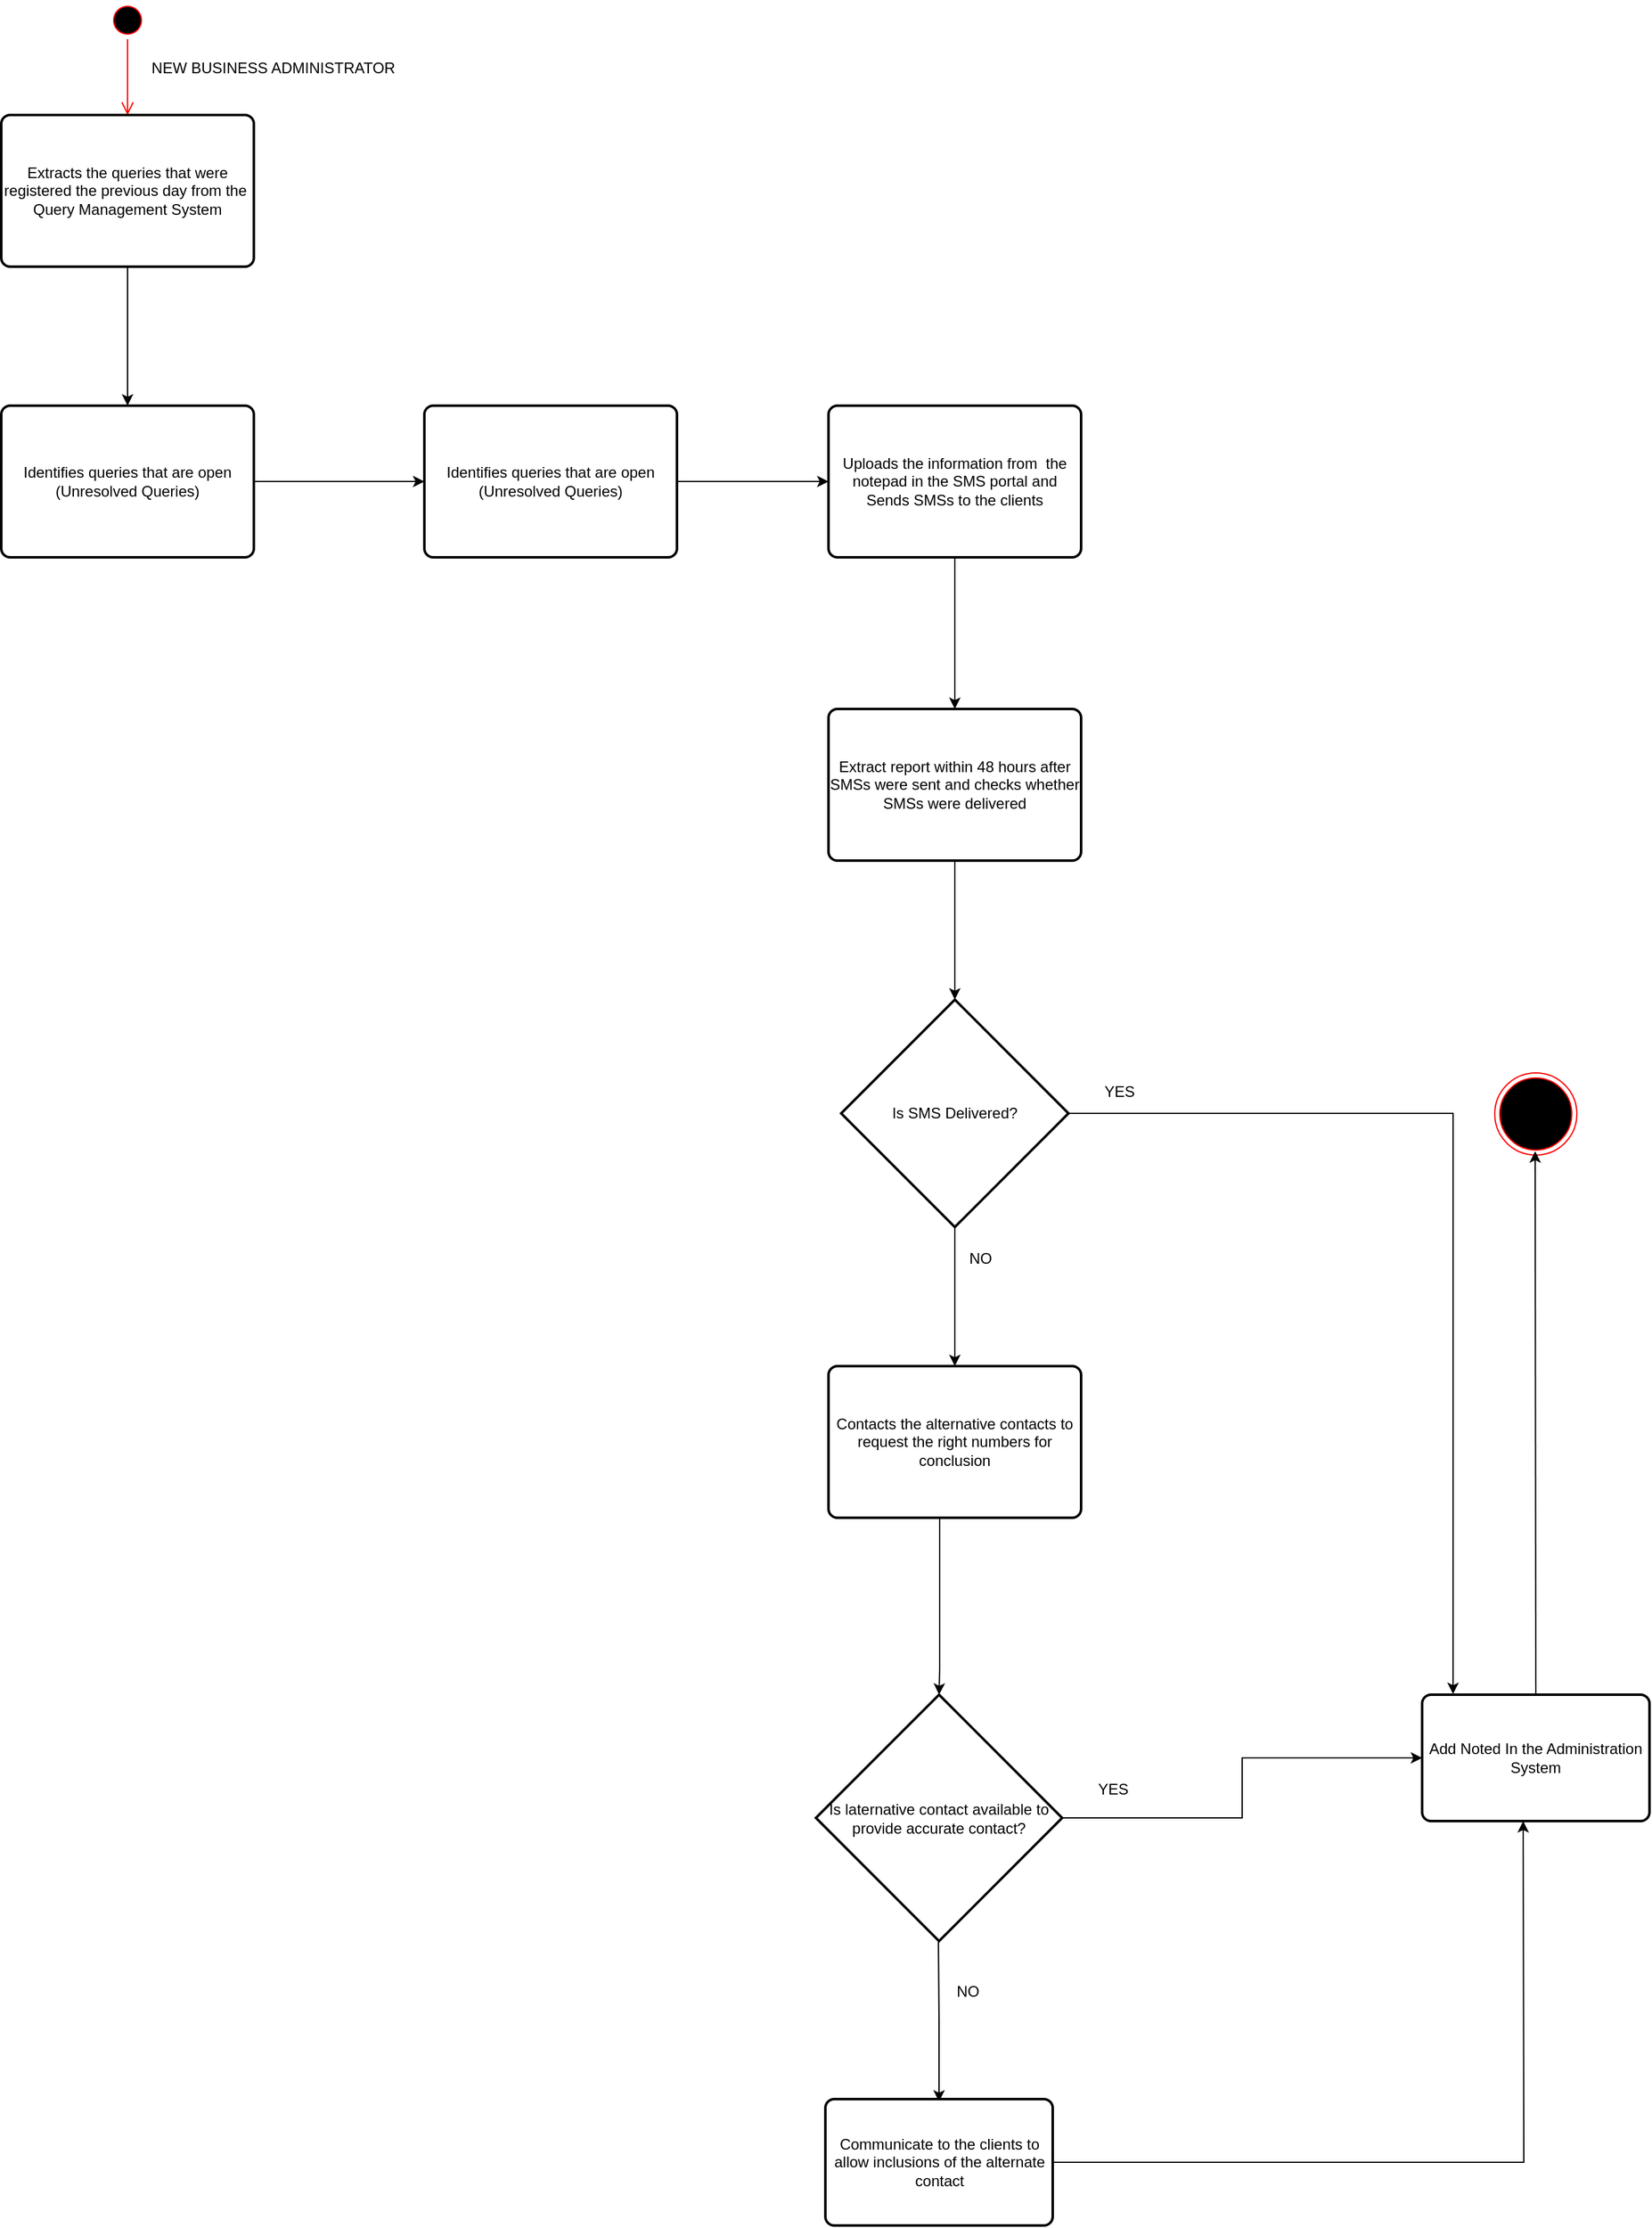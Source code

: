 <mxfile version="24.7.12">
  <diagram name="Page-1" id="prPoXqrpJCY16nKwxofS">
    <mxGraphModel dx="1793" dy="923" grid="1" gridSize="10" guides="1" tooltips="1" connect="1" arrows="1" fold="1" page="1" pageScale="1" pageWidth="3300" pageHeight="4681" math="0" shadow="0">
      <root>
        <mxCell id="0" />
        <mxCell id="1" parent="0" />
        <mxCell id="MhcOtNKTCZ9jWOq7REam-1" value="" style="ellipse;html=1;shape=startState;fillColor=#000000;strokeColor=#ff0000;" vertex="1" parent="1">
          <mxGeometry x="720" y="170" width="30" height="30" as="geometry" />
        </mxCell>
        <mxCell id="MhcOtNKTCZ9jWOq7REam-2" value="" style="edgeStyle=orthogonalEdgeStyle;html=1;verticalAlign=bottom;endArrow=open;endSize=8;strokeColor=#ff0000;rounded=0;" edge="1" source="MhcOtNKTCZ9jWOq7REam-1" parent="1">
          <mxGeometry relative="1" as="geometry">
            <mxPoint x="735" y="260" as="targetPoint" />
          </mxGeometry>
        </mxCell>
        <mxCell id="MhcOtNKTCZ9jWOq7REam-3" value="NEW BUSINESS ADMINISTRATOR" style="text;html=1;align=center;verticalAlign=middle;resizable=0;points=[];autosize=1;strokeColor=none;fillColor=none;" vertex="1" parent="1">
          <mxGeometry x="740" y="208" width="220" height="30" as="geometry" />
        </mxCell>
        <mxCell id="MhcOtNKTCZ9jWOq7REam-5" style="edgeStyle=orthogonalEdgeStyle;rounded=0;orthogonalLoop=1;jettySize=auto;html=1;exitX=0.5;exitY=1;exitDx=0;exitDy=0;" edge="1" parent="1" source="MhcOtNKTCZ9jWOq7REam-4">
          <mxGeometry relative="1" as="geometry">
            <mxPoint x="735" y="490" as="targetPoint" />
          </mxGeometry>
        </mxCell>
        <mxCell id="MhcOtNKTCZ9jWOq7REam-4" value="Extracts the queries that were&lt;br&gt;registered the previous day from the&amp;nbsp; Query Management System" style="rounded=1;whiteSpace=wrap;html=1;absoluteArcSize=1;arcSize=14;strokeWidth=2;" vertex="1" parent="1">
          <mxGeometry x="635" y="260" width="200" height="120" as="geometry" />
        </mxCell>
        <mxCell id="MhcOtNKTCZ9jWOq7REam-7" style="edgeStyle=orthogonalEdgeStyle;rounded=0;orthogonalLoop=1;jettySize=auto;html=1;exitX=1;exitY=0.5;exitDx=0;exitDy=0;" edge="1" parent="1" source="MhcOtNKTCZ9jWOq7REam-6">
          <mxGeometry relative="1" as="geometry">
            <mxPoint x="970" y="550" as="targetPoint" />
          </mxGeometry>
        </mxCell>
        <mxCell id="MhcOtNKTCZ9jWOq7REam-6" value="Identifies queries that are open&lt;br&gt;(Unresolved Queries)" style="rounded=1;whiteSpace=wrap;html=1;absoluteArcSize=1;arcSize=14;strokeWidth=2;" vertex="1" parent="1">
          <mxGeometry x="635" y="490" width="200" height="120" as="geometry" />
        </mxCell>
        <mxCell id="MhcOtNKTCZ9jWOq7REam-9" style="edgeStyle=orthogonalEdgeStyle;rounded=0;orthogonalLoop=1;jettySize=auto;html=1;exitX=1;exitY=0.5;exitDx=0;exitDy=0;" edge="1" parent="1" source="MhcOtNKTCZ9jWOq7REam-8">
          <mxGeometry relative="1" as="geometry">
            <mxPoint x="1290" y="550" as="targetPoint" />
          </mxGeometry>
        </mxCell>
        <mxCell id="MhcOtNKTCZ9jWOq7REam-8" value="Identifies queries that are open&lt;br&gt;(Unresolved Queries)" style="rounded=1;whiteSpace=wrap;html=1;absoluteArcSize=1;arcSize=14;strokeWidth=2;" vertex="1" parent="1">
          <mxGeometry x="970" y="490" width="200" height="120" as="geometry" />
        </mxCell>
        <mxCell id="MhcOtNKTCZ9jWOq7REam-11" style="edgeStyle=orthogonalEdgeStyle;rounded=0;orthogonalLoop=1;jettySize=auto;html=1;exitX=0.5;exitY=1;exitDx=0;exitDy=0;" edge="1" parent="1" source="MhcOtNKTCZ9jWOq7REam-10">
          <mxGeometry relative="1" as="geometry">
            <mxPoint x="1390" y="730" as="targetPoint" />
          </mxGeometry>
        </mxCell>
        <mxCell id="MhcOtNKTCZ9jWOq7REam-10" value="Uploads the information from&amp;nbsp; the notepad in the SMS portal and Sends SMSs to the clients" style="rounded=1;whiteSpace=wrap;html=1;absoluteArcSize=1;arcSize=14;strokeWidth=2;" vertex="1" parent="1">
          <mxGeometry x="1290" y="490" width="200" height="120" as="geometry" />
        </mxCell>
        <mxCell id="MhcOtNKTCZ9jWOq7REam-14" style="edgeStyle=orthogonalEdgeStyle;rounded=0;orthogonalLoop=1;jettySize=auto;html=1;exitX=0.5;exitY=1;exitDx=0;exitDy=0;" edge="1" parent="1" source="MhcOtNKTCZ9jWOq7REam-13">
          <mxGeometry relative="1" as="geometry">
            <mxPoint x="1390" y="960" as="targetPoint" />
          </mxGeometry>
        </mxCell>
        <mxCell id="MhcOtNKTCZ9jWOq7REam-13" value="Extract report within 48 hours after SMSs were sent and checks whether SMSs were delivered" style="rounded=1;whiteSpace=wrap;html=1;absoluteArcSize=1;arcSize=14;strokeWidth=2;" vertex="1" parent="1">
          <mxGeometry x="1290" y="730" width="200" height="120" as="geometry" />
        </mxCell>
        <mxCell id="MhcOtNKTCZ9jWOq7REam-17" style="edgeStyle=orthogonalEdgeStyle;rounded=0;orthogonalLoop=1;jettySize=auto;html=1;exitX=0.5;exitY=1;exitDx=0;exitDy=0;exitPerimeter=0;" edge="1" parent="1" source="MhcOtNKTCZ9jWOq7REam-15">
          <mxGeometry relative="1" as="geometry">
            <mxPoint x="1390" y="1250" as="targetPoint" />
          </mxGeometry>
        </mxCell>
        <mxCell id="MhcOtNKTCZ9jWOq7REam-15" value="Is SMS Delivered?" style="strokeWidth=2;html=1;shape=mxgraph.flowchart.decision;whiteSpace=wrap;" vertex="1" parent="1">
          <mxGeometry x="1300" y="960" width="180" height="180" as="geometry" />
        </mxCell>
        <mxCell id="MhcOtNKTCZ9jWOq7REam-18" value="YES" style="text;html=1;align=center;verticalAlign=middle;resizable=0;points=[];autosize=1;strokeColor=none;fillColor=none;" vertex="1" parent="1">
          <mxGeometry x="1495" y="1018" width="50" height="30" as="geometry" />
        </mxCell>
        <mxCell id="MhcOtNKTCZ9jWOq7REam-19" value="NO" style="text;html=1;align=center;verticalAlign=middle;resizable=0;points=[];autosize=1;strokeColor=none;fillColor=none;" vertex="1" parent="1">
          <mxGeometry x="1390" y="1150" width="40" height="30" as="geometry" />
        </mxCell>
        <mxCell id="MhcOtNKTCZ9jWOq7REam-20" value="" style="ellipse;html=1;shape=endState;fillColor=#000000;strokeColor=#ff0000;" vertex="1" parent="1">
          <mxGeometry x="1817.5" y="1018" width="65" height="65" as="geometry" />
        </mxCell>
        <mxCell id="MhcOtNKTCZ9jWOq7REam-22" style="edgeStyle=orthogonalEdgeStyle;rounded=0;orthogonalLoop=1;jettySize=auto;html=1;exitX=0.5;exitY=1;exitDx=0;exitDy=0;entryX=0.5;entryY=0;entryDx=0;entryDy=0;entryPerimeter=0;" edge="1" parent="1" target="MhcOtNKTCZ9jWOq7REam-23">
          <mxGeometry relative="1" as="geometry">
            <mxPoint x="1385" y="1490" as="targetPoint" />
            <mxPoint x="1385" y="1370" as="sourcePoint" />
            <Array as="points">
              <mxPoint x="1378" y="1370" />
              <mxPoint x="1378" y="1490" />
            </Array>
          </mxGeometry>
        </mxCell>
        <mxCell id="MhcOtNKTCZ9jWOq7REam-21" value="Contacts the alternative contacts to request the right numbers for conclusion" style="rounded=1;whiteSpace=wrap;html=1;absoluteArcSize=1;arcSize=14;strokeWidth=2;" vertex="1" parent="1">
          <mxGeometry x="1290" y="1250" width="200" height="120" as="geometry" />
        </mxCell>
        <mxCell id="MhcOtNKTCZ9jWOq7REam-31" style="edgeStyle=orthogonalEdgeStyle;rounded=0;orthogonalLoop=1;jettySize=auto;html=1;exitX=0.5;exitY=1;exitDx=0;exitDy=0;exitPerimeter=0;" edge="1" parent="1">
          <mxGeometry relative="1" as="geometry">
            <mxPoint x="1377.5" y="1832" as="targetPoint" />
            <mxPoint x="1377" y="1705" as="sourcePoint" />
          </mxGeometry>
        </mxCell>
        <mxCell id="MhcOtNKTCZ9jWOq7REam-35" style="edgeStyle=orthogonalEdgeStyle;rounded=0;orthogonalLoop=1;jettySize=auto;html=1;exitX=1;exitY=0.5;exitDx=0;exitDy=0;exitPerimeter=0;entryX=0;entryY=0.5;entryDx=0;entryDy=0;" edge="1" parent="1" source="MhcOtNKTCZ9jWOq7REam-23" target="MhcOtNKTCZ9jWOq7REam-34">
          <mxGeometry relative="1" as="geometry" />
        </mxCell>
        <mxCell id="MhcOtNKTCZ9jWOq7REam-23" value="Is laternative contact available to provide accurate contact?" style="strokeWidth=2;html=1;shape=mxgraph.flowchart.decision;whiteSpace=wrap;" vertex="1" parent="1">
          <mxGeometry x="1280" y="1510" width="195" height="195" as="geometry" />
        </mxCell>
        <mxCell id="MhcOtNKTCZ9jWOq7REam-25" value="YES" style="text;html=1;align=center;verticalAlign=middle;resizable=0;points=[];autosize=1;strokeColor=none;fillColor=none;" vertex="1" parent="1">
          <mxGeometry x="1490" y="1570" width="50" height="30" as="geometry" />
        </mxCell>
        <mxCell id="MhcOtNKTCZ9jWOq7REam-33" style="edgeStyle=orthogonalEdgeStyle;rounded=0;orthogonalLoop=1;jettySize=auto;html=1;exitX=1;exitY=0.5;exitDx=0;exitDy=0;" edge="1" parent="1" source="MhcOtNKTCZ9jWOq7REam-32">
          <mxGeometry relative="1" as="geometry">
            <mxPoint x="1840" y="1610" as="targetPoint" />
          </mxGeometry>
        </mxCell>
        <mxCell id="MhcOtNKTCZ9jWOq7REam-32" value="Communicate to the clients to allow inclusions of the alternate&lt;br&gt;contact" style="rounded=1;whiteSpace=wrap;html=1;absoluteArcSize=1;arcSize=14;strokeWidth=2;" vertex="1" parent="1">
          <mxGeometry x="1287.5" y="1830" width="180" height="100" as="geometry" />
        </mxCell>
        <mxCell id="MhcOtNKTCZ9jWOq7REam-39" style="edgeStyle=orthogonalEdgeStyle;rounded=0;orthogonalLoop=1;jettySize=auto;html=1;exitX=0.5;exitY=0;exitDx=0;exitDy=0;" edge="1" parent="1" source="MhcOtNKTCZ9jWOq7REam-34">
          <mxGeometry relative="1" as="geometry">
            <mxPoint x="1849.5" y="1080" as="targetPoint" />
          </mxGeometry>
        </mxCell>
        <mxCell id="MhcOtNKTCZ9jWOq7REam-34" value="Add Noted In the Administration System" style="rounded=1;whiteSpace=wrap;html=1;absoluteArcSize=1;arcSize=14;strokeWidth=2;" vertex="1" parent="1">
          <mxGeometry x="1760" y="1510" width="180" height="100" as="geometry" />
        </mxCell>
        <mxCell id="MhcOtNKTCZ9jWOq7REam-40" style="edgeStyle=orthogonalEdgeStyle;rounded=0;orthogonalLoop=1;jettySize=auto;html=1;exitX=1;exitY=0.5;exitDx=0;exitDy=0;exitPerimeter=0;entryX=0.136;entryY=-0.005;entryDx=0;entryDy=0;entryPerimeter=0;" edge="1" parent="1" source="MhcOtNKTCZ9jWOq7REam-15" target="MhcOtNKTCZ9jWOq7REam-34">
          <mxGeometry relative="1" as="geometry" />
        </mxCell>
        <mxCell id="MhcOtNKTCZ9jWOq7REam-41" value="NO" style="text;html=1;align=center;verticalAlign=middle;resizable=0;points=[];autosize=1;strokeColor=none;fillColor=none;" vertex="1" parent="1">
          <mxGeometry x="1380" y="1730" width="40" height="30" as="geometry" />
        </mxCell>
      </root>
    </mxGraphModel>
  </diagram>
</mxfile>
